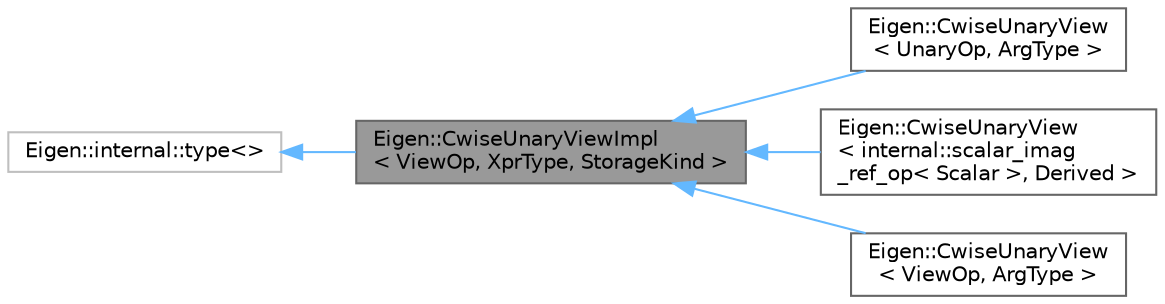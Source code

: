 digraph "Eigen::CwiseUnaryViewImpl&lt; ViewOp, XprType, StorageKind &gt;"
{
 // LATEX_PDF_SIZE
  bgcolor="transparent";
  edge [fontname=Helvetica,fontsize=10,labelfontname=Helvetica,labelfontsize=10];
  node [fontname=Helvetica,fontsize=10,shape=box,height=0.2,width=0.4];
  rankdir="LR";
  Node1 [id="Node000001",label="Eigen::CwiseUnaryViewImpl\l\< ViewOp, XprType, StorageKind \>",height=0.2,width=0.4,color="gray40", fillcolor="grey60", style="filled", fontcolor="black",tooltip=" "];
  Node2 -> Node1 [id="edge5_Node000001_Node000002",dir="back",color="steelblue1",style="solid",tooltip=" "];
  Node2 [id="Node000002",label="Eigen::internal::type\<\>",height=0.2,width=0.4,color="grey75", fillcolor="white", style="filled",URL="$structEigen_1_1internal_1_1generic__xpr__base.html",tooltip=" "];
  Node1 -> Node3 [id="edge6_Node000001_Node000003",dir="back",color="steelblue1",style="solid",tooltip=" "];
  Node3 [id="Node000003",label="Eigen::CwiseUnaryView\l\< UnaryOp, ArgType \>",height=0.2,width=0.4,color="gray40", fillcolor="white", style="filled",URL="$classEigen_1_1CwiseUnaryView.html",tooltip=" "];
  Node1 -> Node4 [id="edge7_Node000001_Node000004",dir="back",color="steelblue1",style="solid",tooltip=" "];
  Node4 [id="Node000004",label="Eigen::CwiseUnaryView\l\< internal::scalar_imag\l_ref_op\< Scalar \>, Derived \>",height=0.2,width=0.4,color="gray40", fillcolor="white", style="filled",URL="$classEigen_1_1CwiseUnaryView.html",tooltip=" "];
  Node1 -> Node5 [id="edge8_Node000001_Node000005",dir="back",color="steelblue1",style="solid",tooltip=" "];
  Node5 [id="Node000005",label="Eigen::CwiseUnaryView\l\< ViewOp, ArgType \>",height=0.2,width=0.4,color="gray40", fillcolor="white", style="filled",URL="$classEigen_1_1CwiseUnaryView.html",tooltip=" "];
}
